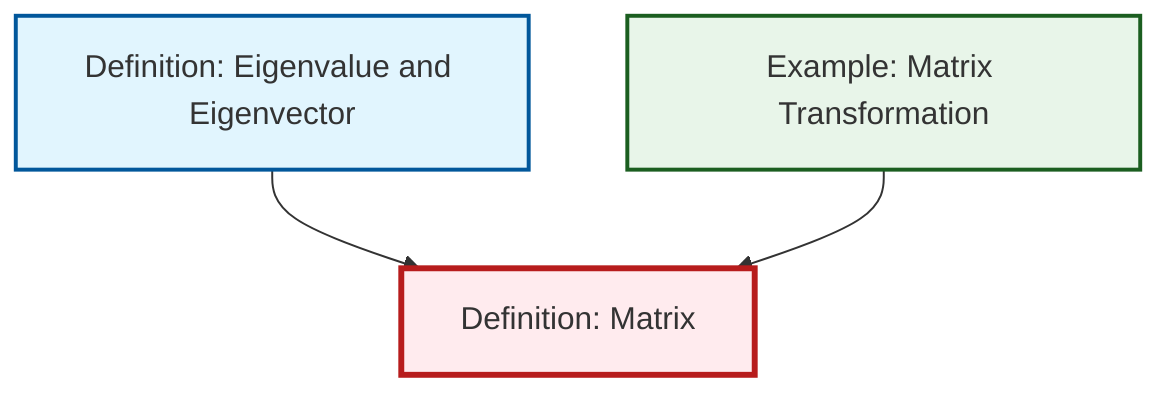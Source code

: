 graph TD
    classDef definition fill:#e1f5fe,stroke:#01579b,stroke-width:2px
    classDef theorem fill:#f3e5f5,stroke:#4a148c,stroke-width:2px
    classDef axiom fill:#fff3e0,stroke:#e65100,stroke-width:2px
    classDef example fill:#e8f5e9,stroke:#1b5e20,stroke-width:2px
    classDef current fill:#ffebee,stroke:#b71c1c,stroke-width:3px
    def-eigenvalue-eigenvector["Definition: Eigenvalue and Eigenvector"]:::definition
    ex-matrix-transformation["Example: Matrix Transformation"]:::example
    def-matrix["Definition: Matrix"]:::definition
    def-eigenvalue-eigenvector --> def-matrix
    ex-matrix-transformation --> def-matrix
    class def-matrix current